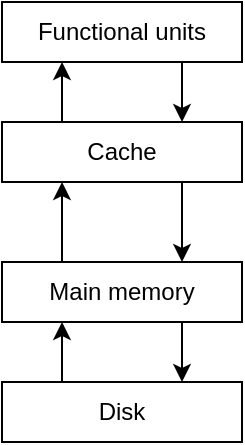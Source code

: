 <mxfile version="14.7.0" type="device"><diagram id="klcN7X2B_et4J6r8oFUl" name="Page-1"><mxGraphModel dx="1422" dy="883" grid="1" gridSize="10" guides="1" tooltips="1" connect="1" arrows="1" fold="1" page="1" pageScale="1" pageWidth="850" pageHeight="1100" math="0" shadow="0"><root><mxCell id="0"/><mxCell id="1" parent="0"/><mxCell id="oH8z4Hm-9c_e-Bioowwx-12" style="edgeStyle=orthogonalEdgeStyle;rounded=0;orthogonalLoop=1;jettySize=auto;html=1;exitX=0.75;exitY=1;exitDx=0;exitDy=0;entryX=0.75;entryY=0;entryDx=0;entryDy=0;" edge="1" parent="1" source="oH8z4Hm-9c_e-Bioowwx-1" target="oH8z4Hm-9c_e-Bioowwx-2"><mxGeometry relative="1" as="geometry"/></mxCell><mxCell id="oH8z4Hm-9c_e-Bioowwx-1" value="Functional units" style="rounded=0;whiteSpace=wrap;html=1;" vertex="1" parent="1"><mxGeometry x="320" y="100" width="120" height="30" as="geometry"/></mxCell><mxCell id="oH8z4Hm-9c_e-Bioowwx-10" style="edgeStyle=orthogonalEdgeStyle;rounded=0;orthogonalLoop=1;jettySize=auto;html=1;exitX=0.75;exitY=1;exitDx=0;exitDy=0;entryX=0.75;entryY=0;entryDx=0;entryDy=0;" edge="1" parent="1" source="oH8z4Hm-9c_e-Bioowwx-2" target="oH8z4Hm-9c_e-Bioowwx-3"><mxGeometry relative="1" as="geometry"/></mxCell><mxCell id="oH8z4Hm-9c_e-Bioowwx-11" style="edgeStyle=orthogonalEdgeStyle;rounded=0;orthogonalLoop=1;jettySize=auto;html=1;exitX=0.25;exitY=0;exitDx=0;exitDy=0;entryX=0.25;entryY=1;entryDx=0;entryDy=0;" edge="1" parent="1" source="oH8z4Hm-9c_e-Bioowwx-2" target="oH8z4Hm-9c_e-Bioowwx-1"><mxGeometry relative="1" as="geometry"/></mxCell><mxCell id="oH8z4Hm-9c_e-Bioowwx-2" value="Cache" style="rounded=0;whiteSpace=wrap;html=1;" vertex="1" parent="1"><mxGeometry x="320" y="160" width="120" height="30" as="geometry"/></mxCell><mxCell id="oH8z4Hm-9c_e-Bioowwx-9" style="edgeStyle=orthogonalEdgeStyle;rounded=0;orthogonalLoop=1;jettySize=auto;html=1;exitX=0.25;exitY=0;exitDx=0;exitDy=0;entryX=0.25;entryY=1;entryDx=0;entryDy=0;" edge="1" parent="1" source="oH8z4Hm-9c_e-Bioowwx-3" target="oH8z4Hm-9c_e-Bioowwx-2"><mxGeometry relative="1" as="geometry"/></mxCell><mxCell id="oH8z4Hm-9c_e-Bioowwx-3" value="Main memory" style="rounded=0;whiteSpace=wrap;html=1;" vertex="1" parent="1"><mxGeometry x="320" y="230" width="120" height="30" as="geometry"/></mxCell><mxCell id="oH8z4Hm-9c_e-Bioowwx-4" value="Disk" style="rounded=0;whiteSpace=wrap;html=1;" vertex="1" parent="1"><mxGeometry x="320" y="290" width="120" height="30" as="geometry"/></mxCell><mxCell id="oH8z4Hm-9c_e-Bioowwx-7" value="" style="endArrow=classic;html=1;entryX=0.75;entryY=0;entryDx=0;entryDy=0;exitX=0.75;exitY=1;exitDx=0;exitDy=0;" edge="1" parent="1" source="oH8z4Hm-9c_e-Bioowwx-3" target="oH8z4Hm-9c_e-Bioowwx-4"><mxGeometry width="50" height="50" relative="1" as="geometry"><mxPoint x="220" y="240" as="sourcePoint"/><mxPoint x="420" y="290" as="targetPoint"/></mxGeometry></mxCell><mxCell id="oH8z4Hm-9c_e-Bioowwx-8" value="" style="endArrow=classic;html=1;entryX=0.25;entryY=1;entryDx=0;entryDy=0;exitX=0.25;exitY=0;exitDx=0;exitDy=0;" edge="1" parent="1" source="oH8z4Hm-9c_e-Bioowwx-4" target="oH8z4Hm-9c_e-Bioowwx-3"><mxGeometry width="50" height="50" relative="1" as="geometry"><mxPoint x="300" y="400" as="sourcePoint"/><mxPoint x="350" y="350" as="targetPoint"/></mxGeometry></mxCell></root></mxGraphModel></diagram></mxfile>